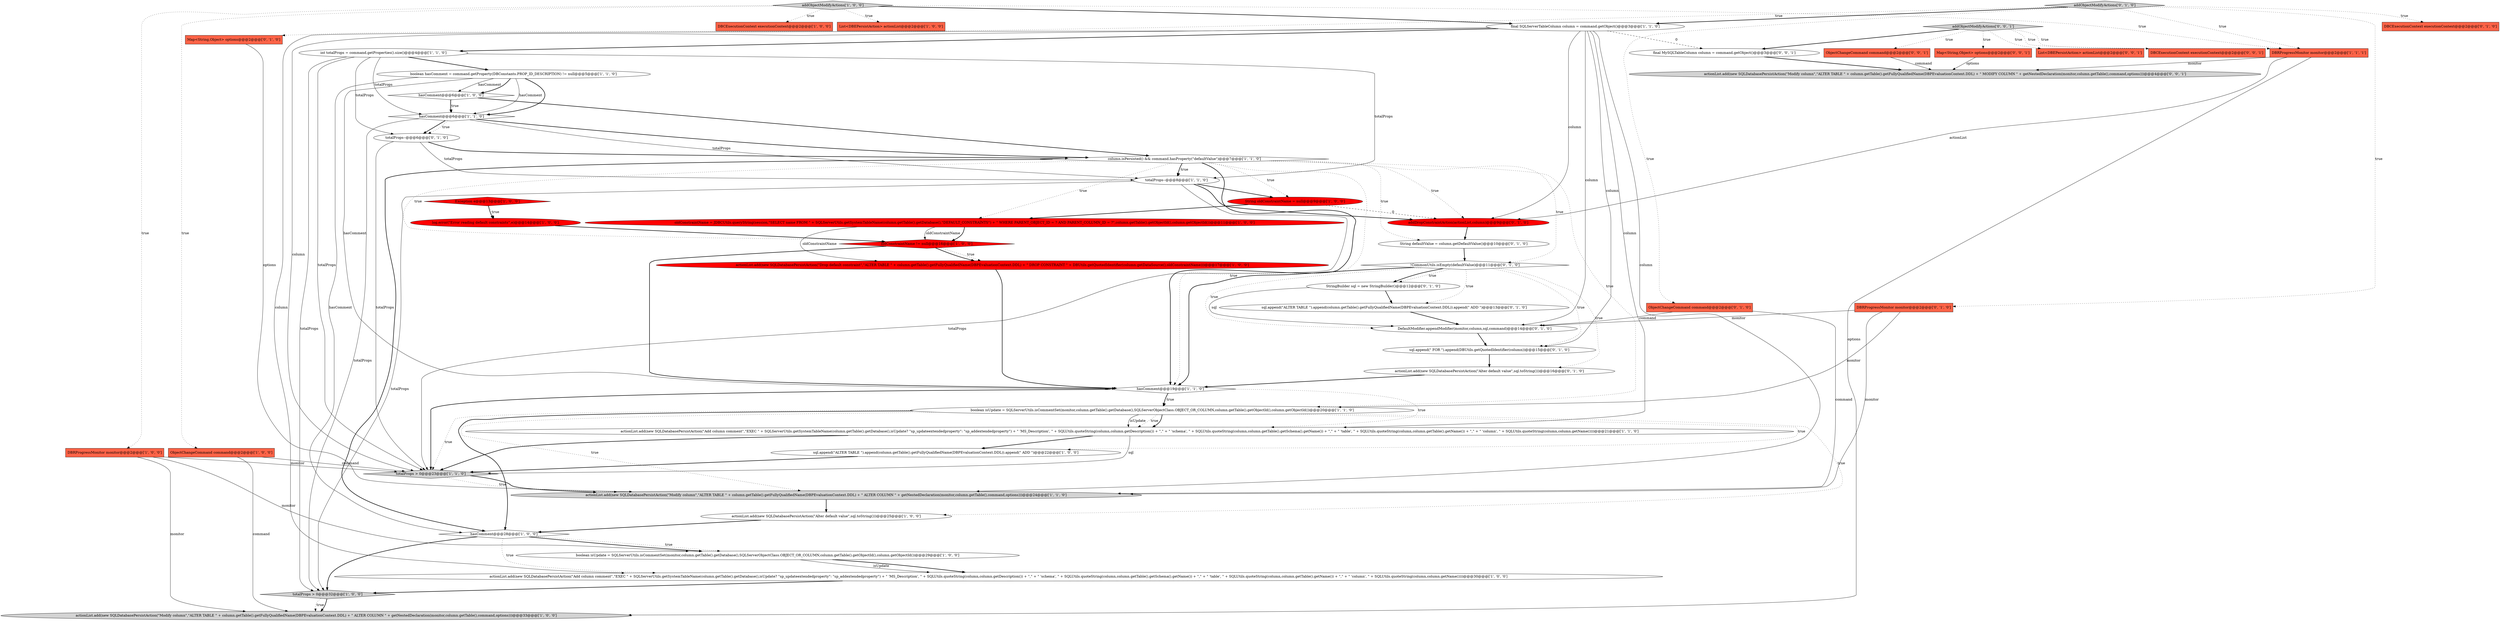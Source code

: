 digraph {
31 [style = filled, label = "sql.append(\"ALTER TABLE \").append(column.getTable().getFullyQualifiedName(DBPEvaluationContext.DDL)).append(\" ADD \")@@@13@@@['0', '1', '0']", fillcolor = white, shape = ellipse image = "AAA0AAABBB2BBB"];
27 [style = filled, label = "int totalProps = command.getProperties().size()@@@4@@@['1', '1', '0']", fillcolor = white, shape = ellipse image = "AAA0AAABBB1BBB"];
49 [style = filled, label = "addObjectModifyActions['0', '0', '1']", fillcolor = lightgray, shape = diamond image = "AAA0AAABBB3BBB"];
12 [style = filled, label = "String oldConstraintName = null@@@9@@@['1', '0', '0']", fillcolor = red, shape = ellipse image = "AAA1AAABBB1BBB"];
40 [style = filled, label = "sql.append(\" FOR \").append(DBUtils.getQuotedIdentifier(column))@@@15@@@['0', '1', '0']", fillcolor = white, shape = ellipse image = "AAA0AAABBB2BBB"];
41 [style = filled, label = "addObjectModifyActions['0', '1', '0']", fillcolor = lightgray, shape = diamond image = "AAA0AAABBB2BBB"];
20 [style = filled, label = "DBRProgressMonitor monitor@@@2@@@['1', '1', '1']", fillcolor = tomato, shape = box image = "AAA0AAABBB1BBB"];
2 [style = filled, label = "sql.append(\"ALTER TABLE \").append(column.getTable().getFullyQualifiedName(DBPEvaluationContext.DDL)).append(\" ADD \")@@@22@@@['1', '0', '0']", fillcolor = white, shape = ellipse image = "AAA0AAABBB1BBB"];
30 [style = filled, label = "column.isPersisted() && command.hasProperty(\"defaultValue\")@@@7@@@['1', '1', '0']", fillcolor = white, shape = diamond image = "AAA0AAABBB1BBB"];
50 [style = filled, label = "final MySQLTableColumn column = command.getObject()@@@3@@@['0', '0', '1']", fillcolor = white, shape = ellipse image = "AAA0AAABBB3BBB"];
6 [style = filled, label = "DBRProgressMonitor monitor@@@2@@@['1', '0', '0']", fillcolor = tomato, shape = box image = "AAA0AAABBB1BBB"];
11 [style = filled, label = "Exception e@@@13@@@['1', '0', '0']", fillcolor = red, shape = diamond image = "AAA1AAABBB1BBB"];
13 [style = filled, label = "hasComment@@@6@@@['1', '1', '0']", fillcolor = white, shape = diamond image = "AAA0AAABBB1BBB"];
4 [style = filled, label = "actionList.add(new SQLDatabasePersistAction(\"Add column comment\",\"EXEC \" + SQLServerUtils.getSystemTableName(column.getTable().getDatabase(),isUpdate? \"sp_updateextendedproperty\": \"sp_addextendedproperty\") + \" 'MS_Description', \" + SQLUtils.quoteString(column,column.getDescription()) + \",\" + \" 'schema', \" + SQLUtils.quoteString(column,column.getTable().getSchema().getName()) + \",\" + \" 'table', \" + SQLUtils.quoteString(column,column.getTable().getName()) + \",\" + \" 'column', \" + SQLUtils.quoteString(column,column.getName())))@@@21@@@['1', '1', '0']", fillcolor = white, shape = ellipse image = "AAA0AAABBB1BBB"];
17 [style = filled, label = "hasComment@@@19@@@['1', '1', '0']", fillcolor = white, shape = diamond image = "AAA0AAABBB1BBB"];
5 [style = filled, label = "oldConstraintName != null@@@16@@@['1', '0', '0']", fillcolor = red, shape = diamond image = "AAA1AAABBB1BBB"];
21 [style = filled, label = "hasComment@@@28@@@['1', '0', '0']", fillcolor = white, shape = diamond image = "AAA0AAABBB1BBB"];
35 [style = filled, label = "Map<String,Object> options@@@2@@@['0', '1', '0']", fillcolor = tomato, shape = box image = "AAA0AAABBB2BBB"];
37 [style = filled, label = "ObjectChangeCommand command@@@2@@@['0', '1', '0']", fillcolor = tomato, shape = box image = "AAA0AAABBB2BBB"];
42 [style = filled, label = "DBRProgressMonitor monitor@@@2@@@['0', '1', '0']", fillcolor = tomato, shape = box image = "AAA0AAABBB2BBB"];
45 [style = filled, label = "ObjectChangeCommand command@@@2@@@['0', '0', '1']", fillcolor = tomato, shape = box image = "AAA0AAABBB3BBB"];
46 [style = filled, label = "List<DBEPersistAction> actionList@@@2@@@['0', '0', '1']", fillcolor = tomato, shape = box image = "AAA0AAABBB3BBB"];
48 [style = filled, label = "DBCExecutionContext executionContext@@@2@@@['0', '0', '1']", fillcolor = tomato, shape = box image = "AAA0AAABBB3BBB"];
9 [style = filled, label = "hasComment@@@6@@@['1', '0', '0']", fillcolor = white, shape = diamond image = "AAA0AAABBB1BBB"];
38 [style = filled, label = "StringBuilder sql = new StringBuilder()@@@12@@@['0', '1', '0']", fillcolor = white, shape = ellipse image = "AAA0AAABBB2BBB"];
7 [style = filled, label = "final SQLServerTableColumn column = command.getObject()@@@3@@@['1', '1', '0']", fillcolor = white, shape = ellipse image = "AAA0AAABBB1BBB"];
29 [style = filled, label = "boolean hasComment = command.getProperty(DBConstants.PROP_ID_DESCRIPTION) != null@@@5@@@['1', '1', '0']", fillcolor = white, shape = ellipse image = "AAA0AAABBB1BBB"];
36 [style = filled, label = "totalProps--@@@6@@@['0', '1', '0']", fillcolor = white, shape = ellipse image = "AAA0AAABBB2BBB"];
16 [style = filled, label = "actionList.add(new SQLDatabasePersistAction(\"Drop default constraint\",\"ALTER TABLE \" + column.getTable().getFullyQualifiedName(DBPEvaluationContext.DDL) + \" DROP CONSTRAINT \" + DBUtils.getQuotedIdentifier(column.getDataSource(),oldConstraintName)))@@@17@@@['1', '0', '0']", fillcolor = red, shape = ellipse image = "AAA1AAABBB1BBB"];
33 [style = filled, label = "addDropConstraintAction(actionList,column)@@@9@@@['0', '1', '0']", fillcolor = red, shape = ellipse image = "AAA1AAABBB2BBB"];
0 [style = filled, label = "boolean isUpdate = SQLServerUtils.isCommentSet(monitor,column.getTable().getDatabase(),SQLServerObjectClass.OBJECT_OR_COLUMN,column.getTable().getObjectId(),column.getObjectId())@@@20@@@['1', '1', '0']", fillcolor = white, shape = ellipse image = "AAA0AAABBB1BBB"];
18 [style = filled, label = "totalProps--@@@8@@@['1', '1', '0']", fillcolor = white, shape = ellipse image = "AAA0AAABBB1BBB"];
44 [style = filled, label = "DefaultModifier.appendModifier(monitor,column,sql,command)@@@14@@@['0', '1', '0']", fillcolor = white, shape = ellipse image = "AAA0AAABBB2BBB"];
24 [style = filled, label = "oldConstraintName = JDBCUtils.queryString(session,\"SELECT name FROM \" + SQLServerUtils.getSystemTableName(column.getTable().getDatabase(),\"DEFAULT_CONSTRAINTS\") + \" WHERE PARENT_OBJECT_ID = ? AND PARENT_COLUMN_ID = ?\",column.getTable().getObjectId(),column.getObjectId())@@@11@@@['1', '0', '0']", fillcolor = red, shape = ellipse image = "AAA1AAABBB1BBB"];
8 [style = filled, label = "addObjectModifyActions['1', '0', '0']", fillcolor = lightgray, shape = diamond image = "AAA0AAABBB1BBB"];
3 [style = filled, label = "actionList.add(new SQLDatabasePersistAction(\"Add column comment\",\"EXEC \" + SQLServerUtils.getSystemTableName(column.getTable().getDatabase(),isUpdate? \"sp_updateextendedproperty\": \"sp_addextendedproperty\") + \" 'MS_Description', \" + SQLUtils.quoteString(column,column.getDescription()) + \",\" + \" 'schema', \" + SQLUtils.quoteString(column,column.getTable().getSchema().getName()) + \",\" + \" 'table', \" + SQLUtils.quoteString(column,column.getTable().getName()) + \",\" + \" 'column', \" + SQLUtils.quoteString(column,column.getName())))@@@30@@@['1', '0', '0']", fillcolor = white, shape = ellipse image = "AAA0AAABBB1BBB"];
25 [style = filled, label = "actionList.add(new SQLDatabasePersistAction(\"Alter default value\",sql.toString()))@@@25@@@['1', '0', '0']", fillcolor = white, shape = ellipse image = "AAA0AAABBB1BBB"];
1 [style = filled, label = "ObjectChangeCommand command@@@2@@@['1', '0', '0']", fillcolor = tomato, shape = box image = "AAA0AAABBB1BBB"];
28 [style = filled, label = "totalProps > 0@@@23@@@['1', '1', '0']", fillcolor = lightgray, shape = diamond image = "AAA0AAABBB1BBB"];
43 [style = filled, label = "!CommonUtils.isEmpty(defaultValue)@@@11@@@['0', '1', '0']", fillcolor = white, shape = diamond image = "AAA0AAABBB2BBB"];
51 [style = filled, label = "actionList.add(new SQLDatabasePersistAction(\"Modify column\",\"ALTER TABLE \" + column.getTable().getFullyQualifiedName(DBPEvaluationContext.DDL) + \" MODIFY COLUMN \" + getNestedDeclaration(monitor,column.getTable(),command,options)))@@@4@@@['0', '0', '1']", fillcolor = lightgray, shape = ellipse image = "AAA0AAABBB3BBB"];
22 [style = filled, label = "log.error(\"Error reading default constraints\",e)@@@14@@@['1', '0', '0']", fillcolor = red, shape = ellipse image = "AAA1AAABBB1BBB"];
34 [style = filled, label = "actionList.add(new SQLDatabasePersistAction(\"Alter default value\",sql.toString()))@@@16@@@['0', '1', '0']", fillcolor = white, shape = ellipse image = "AAA0AAABBB2BBB"];
26 [style = filled, label = "boolean isUpdate = SQLServerUtils.isCommentSet(monitor,column.getTable().getDatabase(),SQLServerObjectClass.OBJECT_OR_COLUMN,column.getTable().getObjectId(),column.getObjectId())@@@29@@@['1', '0', '0']", fillcolor = white, shape = ellipse image = "AAA0AAABBB1BBB"];
19 [style = filled, label = "DBCExecutionContext executionContext@@@2@@@['1', '0', '0']", fillcolor = tomato, shape = box image = "AAA0AAABBB1BBB"];
14 [style = filled, label = "actionList.add(new SQLDatabasePersistAction(\"Modify column\",\"ALTER TABLE \" + column.getTable().getFullyQualifiedName(DBPEvaluationContext.DDL) + \" ALTER COLUMN \" + getNestedDeclaration(monitor,column.getTable(),command,options)))@@@24@@@['1', '1', '0']", fillcolor = lightgray, shape = ellipse image = "AAA0AAABBB1BBB"];
47 [style = filled, label = "Map<String,Object> options@@@2@@@['0', '0', '1']", fillcolor = tomato, shape = box image = "AAA0AAABBB3BBB"];
23 [style = filled, label = "actionList.add(new SQLDatabasePersistAction(\"Modify column\",\"ALTER TABLE \" + column.getTable().getFullyQualifiedName(DBPEvaluationContext.DDL) + \" ALTER COLUMN \" + getNestedDeclaration(monitor,column.getTable(),command,options)))@@@33@@@['1', '0', '0']", fillcolor = lightgray, shape = ellipse image = "AAA0AAABBB1BBB"];
10 [style = filled, label = "List<DBEPersistAction> actionList@@@2@@@['1', '0', '0']", fillcolor = tomato, shape = box image = "AAA0AAABBB1BBB"];
15 [style = filled, label = "totalProps > 0@@@32@@@['1', '0', '0']", fillcolor = lightgray, shape = diamond image = "AAA0AAABBB1BBB"];
39 [style = filled, label = "String defaultValue = column.getDefaultValue()@@@10@@@['0', '1', '0']", fillcolor = white, shape = ellipse image = "AAA0AAABBB2BBB"];
32 [style = filled, label = "DBCExecutionContext executionContext@@@2@@@['0', '1', '0']", fillcolor = tomato, shape = box image = "AAA0AAABBB2BBB"];
7->14 [style = solid, label="column"];
30->5 [style = dotted, label="true"];
20->51 [style = solid, label="monitor"];
14->25 [style = bold, label=""];
0->4 [style = solid, label="isUpdate"];
27->36 [style = solid, label="totalProps"];
21->15 [style = bold, label=""];
30->0 [style = dotted, label="true"];
28->14 [style = dotted, label="true"];
38->31 [style = bold, label=""];
30->18 [style = bold, label=""];
0->25 [style = dotted, label="true"];
27->18 [style = solid, label="totalProps"];
42->44 [style = solid, label="monitor"];
28->14 [style = bold, label=""];
21->26 [style = bold, label=""];
36->18 [style = solid, label="totalProps"];
13->18 [style = solid, label="totalProps"];
21->26 [style = dotted, label="true"];
13->36 [style = bold, label=""];
34->17 [style = bold, label=""];
6->23 [style = solid, label="monitor"];
8->20 [style = dotted, label="true"];
30->43 [style = dotted, label="true"];
41->42 [style = dotted, label="true"];
30->39 [style = dotted, label="true"];
2->28 [style = bold, label=""];
25->21 [style = bold, label=""];
49->48 [style = dotted, label="true"];
47->51 [style = solid, label="options"];
13->15 [style = solid, label="totalProps"];
30->33 [style = dotted, label="true"];
4->28 [style = solid, label="sql"];
29->17 [style = solid, label="hasComment"];
20->33 [style = solid, label="actionList"];
13->36 [style = dotted, label="true"];
18->12 [style = bold, label=""];
30->12 [style = dotted, label="true"];
0->21 [style = bold, label=""];
4->2 [style = bold, label=""];
16->17 [style = bold, label=""];
40->34 [style = bold, label=""];
5->17 [style = bold, label=""];
22->5 [style = bold, label=""];
7->3 [style = solid, label="column"];
24->5 [style = bold, label=""];
29->9 [style = solid, label="hasComment"];
36->30 [style = bold, label=""];
49->47 [style = dotted, label="true"];
24->16 [style = solid, label="oldConstraintName"];
7->44 [style = solid, label="column"];
9->13 [style = dotted, label="true"];
0->14 [style = dotted, label="true"];
27->29 [style = bold, label=""];
49->46 [style = dotted, label="true"];
27->28 [style = solid, label="totalProps"];
7->40 [style = solid, label="column"];
8->19 [style = dotted, label="true"];
43->38 [style = dotted, label="true"];
6->26 [style = solid, label="monitor"];
12->33 [style = dashed, label="0"];
20->23 [style = solid, label="options"];
30->17 [style = bold, label=""];
29->13 [style = solid, label="hasComment"];
41->35 [style = dotted, label="true"];
17->4 [style = dotted, label="true"];
26->3 [style = bold, label=""];
0->4 [style = dotted, label="true"];
18->33 [style = bold, label=""];
1->28 [style = solid, label="command"];
12->24 [style = bold, label=""];
41->37 [style = dotted, label="true"];
36->28 [style = solid, label="totalProps"];
18->28 [style = solid, label="totalProps"];
49->50 [style = bold, label=""];
49->45 [style = dotted, label="true"];
27->13 [style = solid, label="totalProps"];
5->16 [style = bold, label=""];
43->17 [style = bold, label=""];
43->44 [style = dotted, label="true"];
30->21 [style = bold, label=""];
17->0 [style = bold, label=""];
43->38 [style = bold, label=""];
8->6 [style = dotted, label="true"];
31->44 [style = bold, label=""];
30->18 [style = dotted, label="true"];
5->16 [style = dotted, label="true"];
27->15 [style = solid, label="totalProps"];
11->22 [style = bold, label=""];
21->3 [style = dotted, label="true"];
43->40 [style = dotted, label="true"];
41->32 [style = dotted, label="true"];
7->28 [style = solid, label="column"];
26->3 [style = solid, label="isUpdate"];
30->17 [style = dotted, label="true"];
15->23 [style = dotted, label="true"];
24->5 [style = solid, label="oldConstraintName"];
38->44 [style = solid, label="sql"];
37->44 [style = solid, label="command"];
15->23 [style = bold, label=""];
0->28 [style = dotted, label="true"];
7->33 [style = solid, label="column"];
17->0 [style = dotted, label="true"];
45->51 [style = solid, label="command"];
41->7 [style = bold, label=""];
30->24 [style = dotted, label="true"];
29->21 [style = solid, label="hasComment"];
29->9 [style = bold, label=""];
7->4 [style = solid, label="column"];
39->43 [style = bold, label=""];
44->40 [style = bold, label=""];
9->30 [style = bold, label=""];
3->15 [style = bold, label=""];
1->23 [style = solid, label="command"];
6->28 [style = solid, label="monitor"];
13->30 [style = bold, label=""];
42->14 [style = solid, label="monitor"];
8->10 [style = dotted, label="true"];
49->20 [style = dotted, label="true"];
11->22 [style = dotted, label="true"];
35->14 [style = solid, label="options"];
43->34 [style = dotted, label="true"];
4->28 [style = bold, label=""];
37->14 [style = solid, label="command"];
8->7 [style = bold, label=""];
41->20 [style = dotted, label="true"];
8->1 [style = dotted, label="true"];
18->15 [style = solid, label="totalProps"];
17->28 [style = bold, label=""];
33->39 [style = bold, label=""];
0->4 [style = bold, label=""];
50->51 [style = bold, label=""];
42->0 [style = solid, label="monitor"];
7->27 [style = bold, label=""];
43->31 [style = dotted, label="true"];
0->2 [style = dotted, label="true"];
7->50 [style = dashed, label="0"];
9->13 [style = bold, label=""];
29->13 [style = bold, label=""];
}
